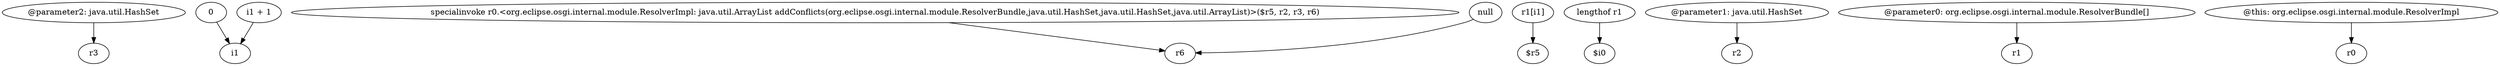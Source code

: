 digraph g {
0[label="@parameter2: java.util.HashSet"]
1[label="r3"]
0->1[label=""]
2[label="0"]
3[label="i1"]
2->3[label=""]
4[label="specialinvoke r0.<org.eclipse.osgi.internal.module.ResolverImpl: java.util.ArrayList addConflicts(org.eclipse.osgi.internal.module.ResolverBundle,java.util.HashSet,java.util.HashSet,java.util.ArrayList)>($r5, r2, r3, r6)"]
5[label="r6"]
4->5[label=""]
6[label="null"]
6->5[label=""]
7[label="r1[i1]"]
8[label="$r5"]
7->8[label=""]
9[label="i1 + 1"]
9->3[label=""]
10[label="lengthof r1"]
11[label="$i0"]
10->11[label=""]
12[label="@parameter1: java.util.HashSet"]
13[label="r2"]
12->13[label=""]
14[label="@parameter0: org.eclipse.osgi.internal.module.ResolverBundle[]"]
15[label="r1"]
14->15[label=""]
16[label="@this: org.eclipse.osgi.internal.module.ResolverImpl"]
17[label="r0"]
16->17[label=""]
}